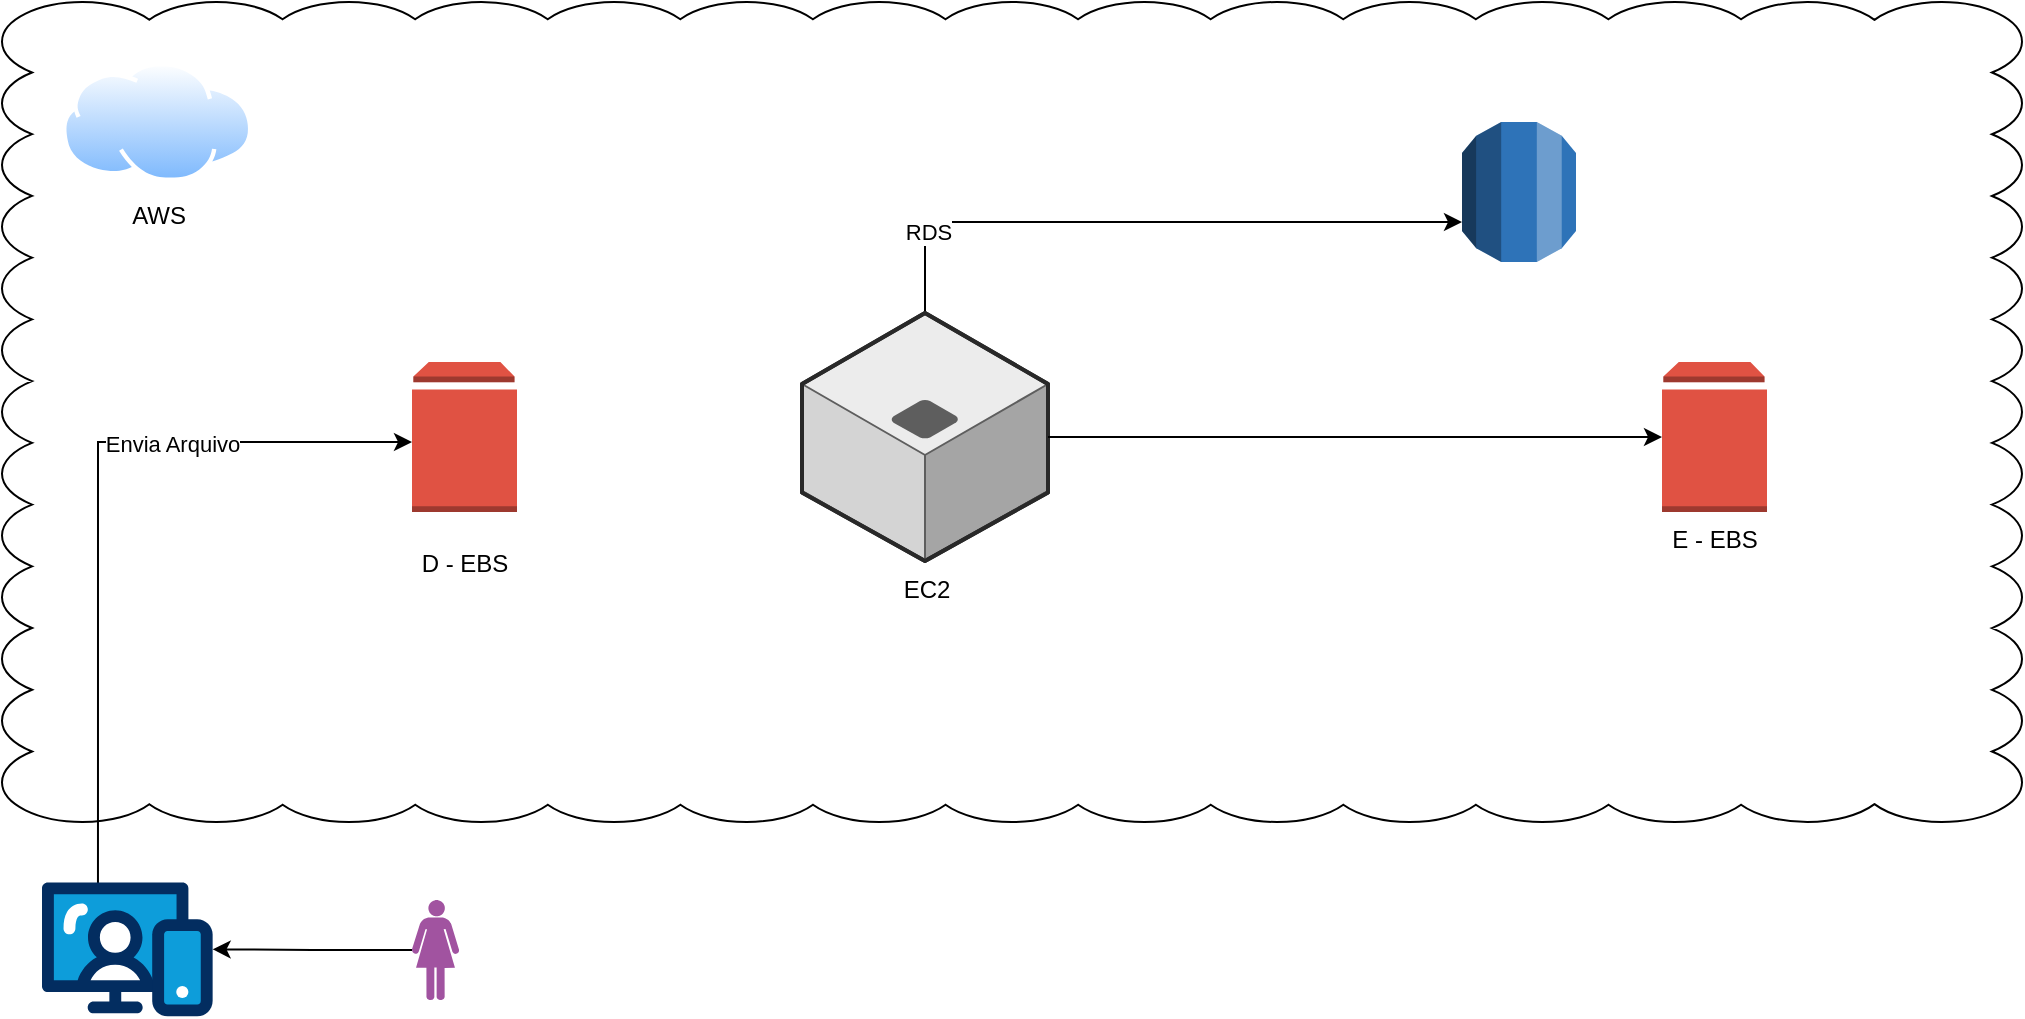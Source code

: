 <mxfile version="28.2.5">
  <diagram name="Página-1" id="adQES73GEVsUhegcDjZM">
    <mxGraphModel dx="1426" dy="743" grid="1" gridSize="10" guides="1" tooltips="1" connect="1" arrows="1" fold="1" page="1" pageScale="1" pageWidth="827" pageHeight="1169" math="0" shadow="0">
      <root>
        <mxCell id="0" />
        <mxCell id="1" parent="0" />
        <mxCell id="SnmiZvZaNrbcZACi8dNn-13" value="" style="whiteSpace=wrap;html=1;shape=mxgraph.basic.cloud_rect" vertex="1" parent="1">
          <mxGeometry x="40" y="30" width="1010" height="410" as="geometry" />
        </mxCell>
        <mxCell id="SnmiZvZaNrbcZACi8dNn-1" value="AWS" style="image;aspect=fixed;perimeter=ellipsePerimeter;html=1;align=center;shadow=0;dashed=0;spacingTop=3;image=img/lib/active_directory/internet_cloud.svg;" vertex="1" parent="1">
          <mxGeometry x="70" y="60" width="95.23" height="60" as="geometry" />
        </mxCell>
        <mxCell id="HqkIQgbD4-uxTm6xJdzG-1" value="&lt;p&gt;D - EBS&lt;/p&gt;" style="outlineConnect=0;dashed=0;verticalLabelPosition=bottom;verticalAlign=top;align=center;html=1;shape=mxgraph.aws3.volume;fillColor=#E05243;gradientColor=none;" parent="1" vertex="1">
          <mxGeometry x="245" y="210" width="52.5" height="75" as="geometry" />
        </mxCell>
        <mxCell id="HqkIQgbD4-uxTm6xJdzG-8" style="edgeStyle=orthogonalEdgeStyle;rounded=0;orthogonalLoop=1;jettySize=auto;html=1;exitX=0.328;exitY=0.011;exitDx=0;exitDy=0;exitPerimeter=0;" parent="1" source="HqkIQgbD4-uxTm6xJdzG-2" target="HqkIQgbD4-uxTm6xJdzG-1" edge="1">
          <mxGeometry relative="1" as="geometry">
            <Array as="points">
              <mxPoint x="88" y="250" />
            </Array>
            <mxPoint x="90.0" y="425.235" as="sourcePoint" />
            <mxPoint x="180" y="250" as="targetPoint" />
          </mxGeometry>
        </mxCell>
        <mxCell id="HqkIQgbD4-uxTm6xJdzG-9" value="Envia Arquivo" style="edgeLabel;html=1;align=center;verticalAlign=middle;resizable=0;points=[];" parent="HqkIQgbD4-uxTm6xJdzG-8" vertex="1" connectable="0">
          <mxGeometry x="0.364" y="-1" relative="1" as="geometry">
            <mxPoint as="offset" />
          </mxGeometry>
        </mxCell>
        <mxCell id="HqkIQgbD4-uxTm6xJdzG-2" value="" style="verticalLabelPosition=bottom;aspect=fixed;html=1;shape=mxgraph.salesforce.web;fillColorStyles=fillColor2,fillColor3,fillColor4;fillColor2=#032d60;fillColor3=#0d9dda;fillColor4=#ffffff;fillColor=none;strokeColor=none;" parent="1" vertex="1">
          <mxGeometry x="60" y="470" width="85.32" height="67.4" as="geometry" />
        </mxCell>
        <mxCell id="HqkIQgbD4-uxTm6xJdzG-10" value="" style="edgeStyle=orthogonalEdgeStyle;rounded=0;orthogonalLoop=1;jettySize=auto;html=1;" parent="1" source="HqkIQgbD4-uxTm6xJdzG-11" target="HqkIQgbD4-uxTm6xJdzG-2" edge="1">
          <mxGeometry relative="1" as="geometry">
            <mxPoint x="241.88" y="503.7" as="sourcePoint" />
          </mxGeometry>
        </mxCell>
        <mxCell id="HqkIQgbD4-uxTm6xJdzG-11" value="" style="verticalLabelPosition=bottom;sketch=0;html=1;fillColor=#A153A0;verticalAlign=top;align=center;pointerEvents=1;shape=mxgraph.cisco_safe.design.actor_1;" parent="1" vertex="1">
          <mxGeometry x="245" y="479" width="23.5" height="50" as="geometry" />
        </mxCell>
        <mxCell id="SnmiZvZaNrbcZACi8dNn-8" style="edgeStyle=orthogonalEdgeStyle;rounded=0;orthogonalLoop=1;jettySize=auto;html=1;" edge="1" parent="1" source="SnmiZvZaNrbcZACi8dNn-3" target="SnmiZvZaNrbcZACi8dNn-7">
          <mxGeometry relative="1" as="geometry">
            <Array as="points">
              <mxPoint x="502" y="140" />
            </Array>
          </mxGeometry>
        </mxCell>
        <mxCell id="SnmiZvZaNrbcZACi8dNn-9" value="RDS" style="edgeLabel;html=1;align=center;verticalAlign=middle;resizable=0;points=[];" vertex="1" connectable="0" parent="SnmiZvZaNrbcZACi8dNn-8">
          <mxGeometry x="-0.737" relative="1" as="geometry">
            <mxPoint x="1" y="1" as="offset" />
          </mxGeometry>
        </mxCell>
        <mxCell id="SnmiZvZaNrbcZACi8dNn-3" value="EC2" style="verticalLabelPosition=bottom;html=1;verticalAlign=top;strokeWidth=1;align=center;outlineConnect=0;dashed=0;outlineConnect=0;shape=mxgraph.aws3d.application_server;fillColor=#ECECEC;strokeColor=#5E5E5E;aspect=fixed;strokeColor2=#292929;" vertex="1" parent="1">
          <mxGeometry x="440" y="185.5" width="123" height="124" as="geometry" />
        </mxCell>
        <mxCell id="SnmiZvZaNrbcZACi8dNn-5" value="E - EBS" style="outlineConnect=0;dashed=0;verticalLabelPosition=bottom;verticalAlign=top;align=center;html=1;shape=mxgraph.aws3.volume;fillColor=#E05243;gradientColor=none;" vertex="1" parent="1">
          <mxGeometry x="870" y="210" width="52.5" height="75" as="geometry" />
        </mxCell>
        <mxCell id="SnmiZvZaNrbcZACi8dNn-6" style="edgeStyle=orthogonalEdgeStyle;rounded=0;orthogonalLoop=1;jettySize=auto;html=1;entryX=0;entryY=0.5;entryDx=0;entryDy=0;entryPerimeter=0;" edge="1" parent="1" source="SnmiZvZaNrbcZACi8dNn-3" target="SnmiZvZaNrbcZACi8dNn-5">
          <mxGeometry relative="1" as="geometry" />
        </mxCell>
        <mxCell id="SnmiZvZaNrbcZACi8dNn-7" value="" style="outlineConnect=0;dashed=0;verticalLabelPosition=bottom;verticalAlign=top;align=center;html=1;shape=mxgraph.aws3.rds;fillColor=#2E73B8;gradientColor=none;" vertex="1" parent="1">
          <mxGeometry x="770" y="90" width="57" height="70" as="geometry" />
        </mxCell>
      </root>
    </mxGraphModel>
  </diagram>
</mxfile>
